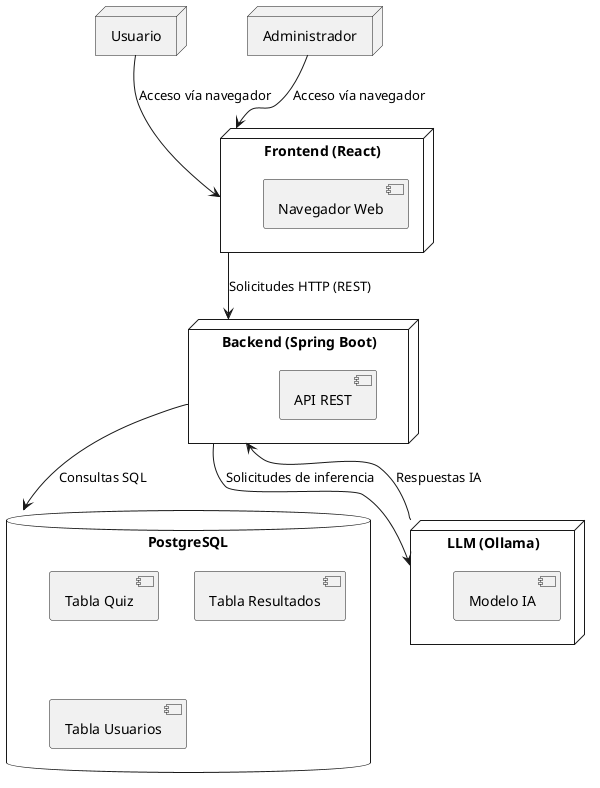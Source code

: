@startuml

node "Usuario" as User
node "Administrador" as Admin

node "Frontend (React)" as React {
  [Navegador Web]
}

node "Backend (Spring Boot)" as SpringBoot {
  [API REST]
}

database "PostgreSQL" as DB {
  [Tabla Quiz]
  [Tabla Resultados]
  [Tabla Usuarios]
}

node "LLM (Ollama)" as LLM {
  [Modelo IA]
}

User --> React : Acceso vía navegador
Admin --> React : Acceso vía navegador
React --> SpringBoot : Solicitudes HTTP (REST)
SpringBoot --> DB : Consultas SQL
SpringBoot --> LLM : Solicitudes de inferencia
LLM --> SpringBoot : Respuestas IA

@enduml

